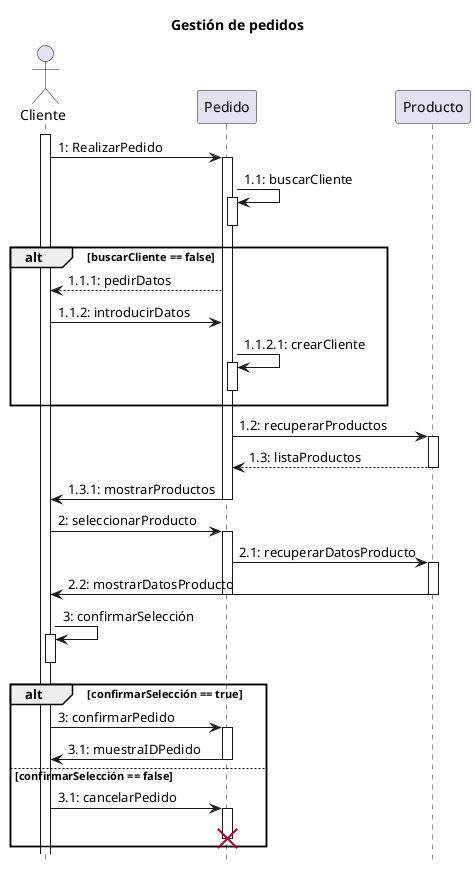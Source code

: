 @startuml
hide footbox

title Gestión de pedidos

actor Cliente 

Cliente ++
Cliente -> Pedido++: 1: RealizarPedido
Pedido -> Pedido++: 1.1: buscarCliente
deactivate Pedido

alt buscarCliente == false
    Cliente <-- Pedido : 1.1.1: pedirDatos
    Cliente -> Pedido : 1.1.2: introducirDatos
    Pedido -> Pedido++: 1.1.2.1: crearCliente
    deactivate Pedido
end

Pedido -> Producto++ : 1.2: recuperarProductos
Pedido <-- Producto : 1.3: listaProductos
deactivate Producto
Cliente <- Pedido : 1.3.1: mostrarProductos
deactivate Pedido

Cliente -> Pedido++: 2: seleccionarProducto
Pedido -> Producto++ : 2.1: recuperarDatosProducto
Cliente <- Producto : 2.2: mostrarDatosProducto
deactivate Producto
deactivate Pedido

Cliente -> Cliente++ : 3: confirmarSelección
deactivate Cliente

alt confirmarSelección == true
    Cliente -> Pedido++: 3: confirmarPedido
    Cliente <- Pedido: 3.1: muestraIDPedido
    deactivate Pedido
else confirmarSelección == false
    Cliente -> Pedido++ : 3.1: cancelarPedido
    destroy Pedido

end

@enduml